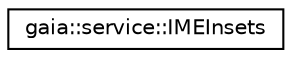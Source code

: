 digraph G
{
  edge [fontname="Helvetica",fontsize="10",labelfontname="Helvetica",labelfontsize="10"];
  node [fontname="Helvetica",fontsize="10",shape=record];
  rankdir=LR;
  Node1 [label="gaia::service::IMEInsets",height=0.2,width=0.4,color="black", fillcolor="white", style="filled",URL="$d1/d42/classgaia_1_1service_1_1_i_m_e_insets.html",tooltip="Information about where interesting parts of the input method UI appear."];
}
